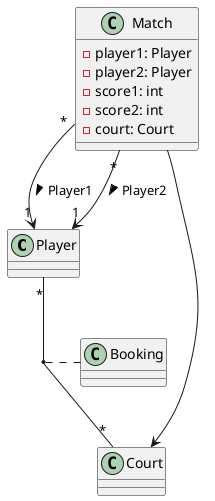 @startuml

class Player

class Court

class Booking

class Match {
    -player1: Player
    -player2: Player
    -score1: int
    -score2: int
    -court: Court
}

Player "*"--"*" Court
(Player, Court) .. Booking

Match "*"-->"1" Player : Player1 >
Match "*"-->"1" Player : Player2 >
Match --> Court

'note "Das ist ein Kommentar" as CMT1'
'CMT1.right.Player'

@enduml